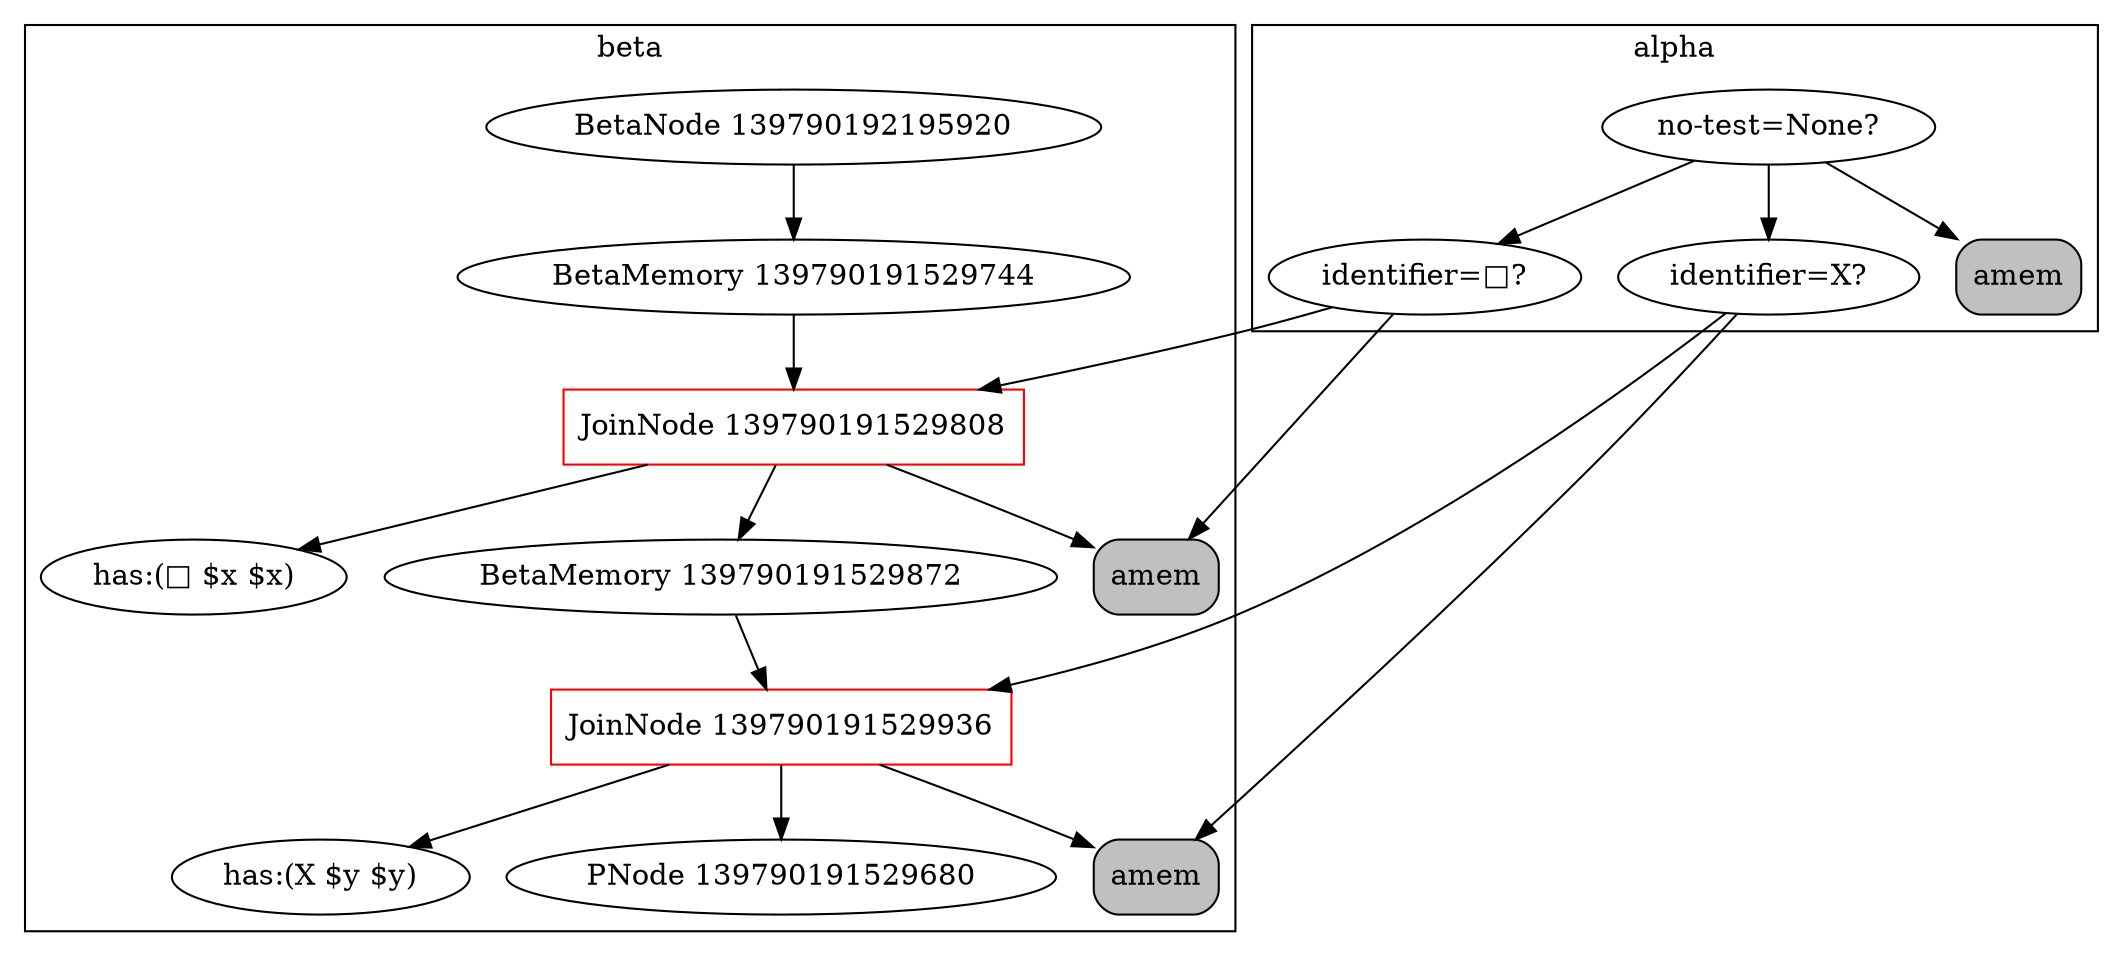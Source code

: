 digraph {
    subgraph cluster_1 {
    label = beta
    "BetaNode 139790192195920" -> "BetaMemory 139790191529744";
    "BetaMemory 139790191529744" -> "JoinNode 139790191529808";
    "JoinNode 139790191529808" -> "amem:<rete.alpha.AlphaMemory instance at 0x7f2370b56bd8>"
    "JoinNode 139790191529808" [shape=box, color=red];
    "JoinNode 139790191529808" -> "has:(□ $x $x)"
    "JoinNode 139790191529808" -> "BetaMemory 139790191529872";
    "BetaMemory 139790191529872" -> "JoinNode 139790191529936";
    "JoinNode 139790191529936" -> "amem:<rete.alpha.AlphaMemory instance at 0x7f2370b56c68>"
    "JoinNode 139790191529936" [shape=box, color=red];
    "JoinNode 139790191529936" -> "has:(X $y $y)"
    "JoinNode 139790191529936" -> "PNode 139790191529680";
    }
    subgraph cluster_0 {
    label = alpha
    "no-test=None?" -> "identifier=□?";
    "identifier=□?" -> "amem:<rete.alpha.AlphaMemory instance at 0x7f2370b56bd8>";
    "amem:<rete.alpha.AlphaMemory instance at 0x7f2370b56bd8>" [shape=box, style="rounded,filled", label="amem", fillcolor=gray];
    "no-test=None?" -> "identifier=X?";
    "identifier=X?" -> "amem:<rete.alpha.AlphaMemory instance at 0x7f2370b56c68>";
    "amem:<rete.alpha.AlphaMemory instance at 0x7f2370b56c68>" [shape=box, style="rounded,filled", label="amem", fillcolor=gray];
    "no-test=None?" -> "amem:<rete.alpha.AlphaMemory instance at 0x7f2370b56a28>";
    "amem:<rete.alpha.AlphaMemory instance at 0x7f2370b56a28>" [shape=box, style="rounded,filled", label="amem", fillcolor=gray];
    }
    "identifier=□?" -> "JoinNode 139790191529808";
    "identifier=X?" -> "JoinNode 139790191529936";
}